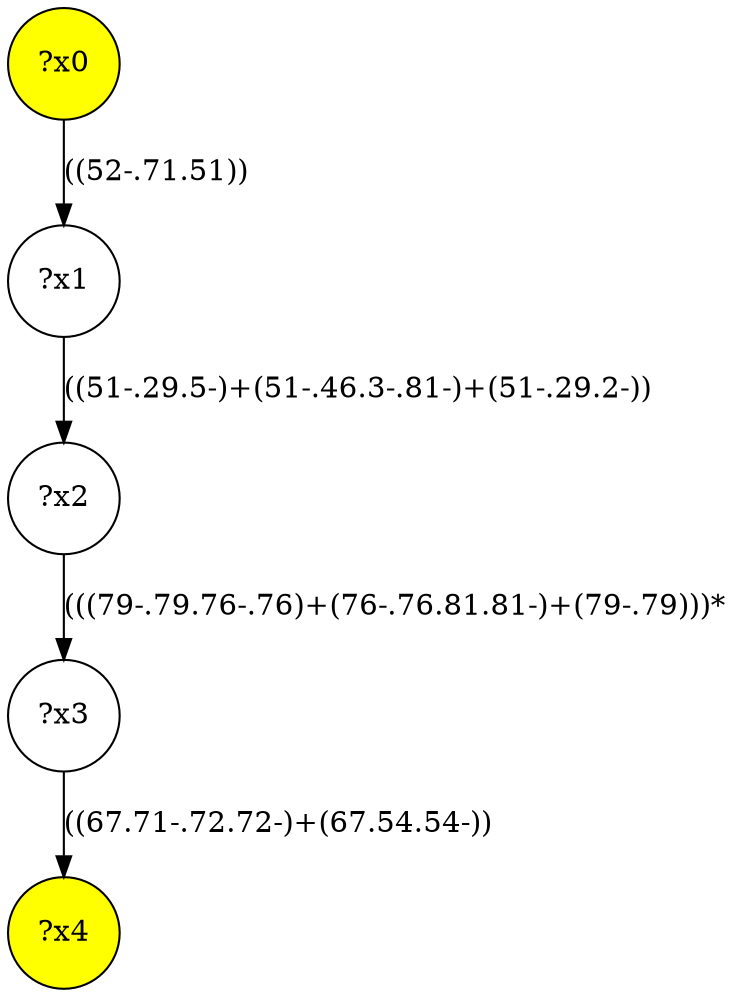 digraph g {
	x0 [fillcolor="yellow", style="filled," shape=circle, label="?x0"];
	x4 [fillcolor="yellow", style="filled," shape=circle, label="?x4"];
	x1 [shape=circle, label="?x1"];
	x0 -> x1 [label="((52-.71.51))"];
	x2 [shape=circle, label="?x2"];
	x1 -> x2 [label="((51-.29.5-)+(51-.46.3-.81-)+(51-.29.2-))"];
	x3 [shape=circle, label="?x3"];
	x2 -> x3 [label="(((79-.79.76-.76)+(76-.76.81.81-)+(79-.79)))*"];
	x3 -> x4 [label="((67.71-.72.72-)+(67.54.54-))"];
}
